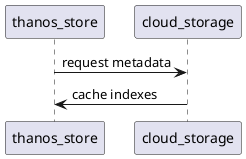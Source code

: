 @startuml
thanos_store -> cloud_storage: request metadata
cloud_storage -> thanos_store: cache indexes
@enduml